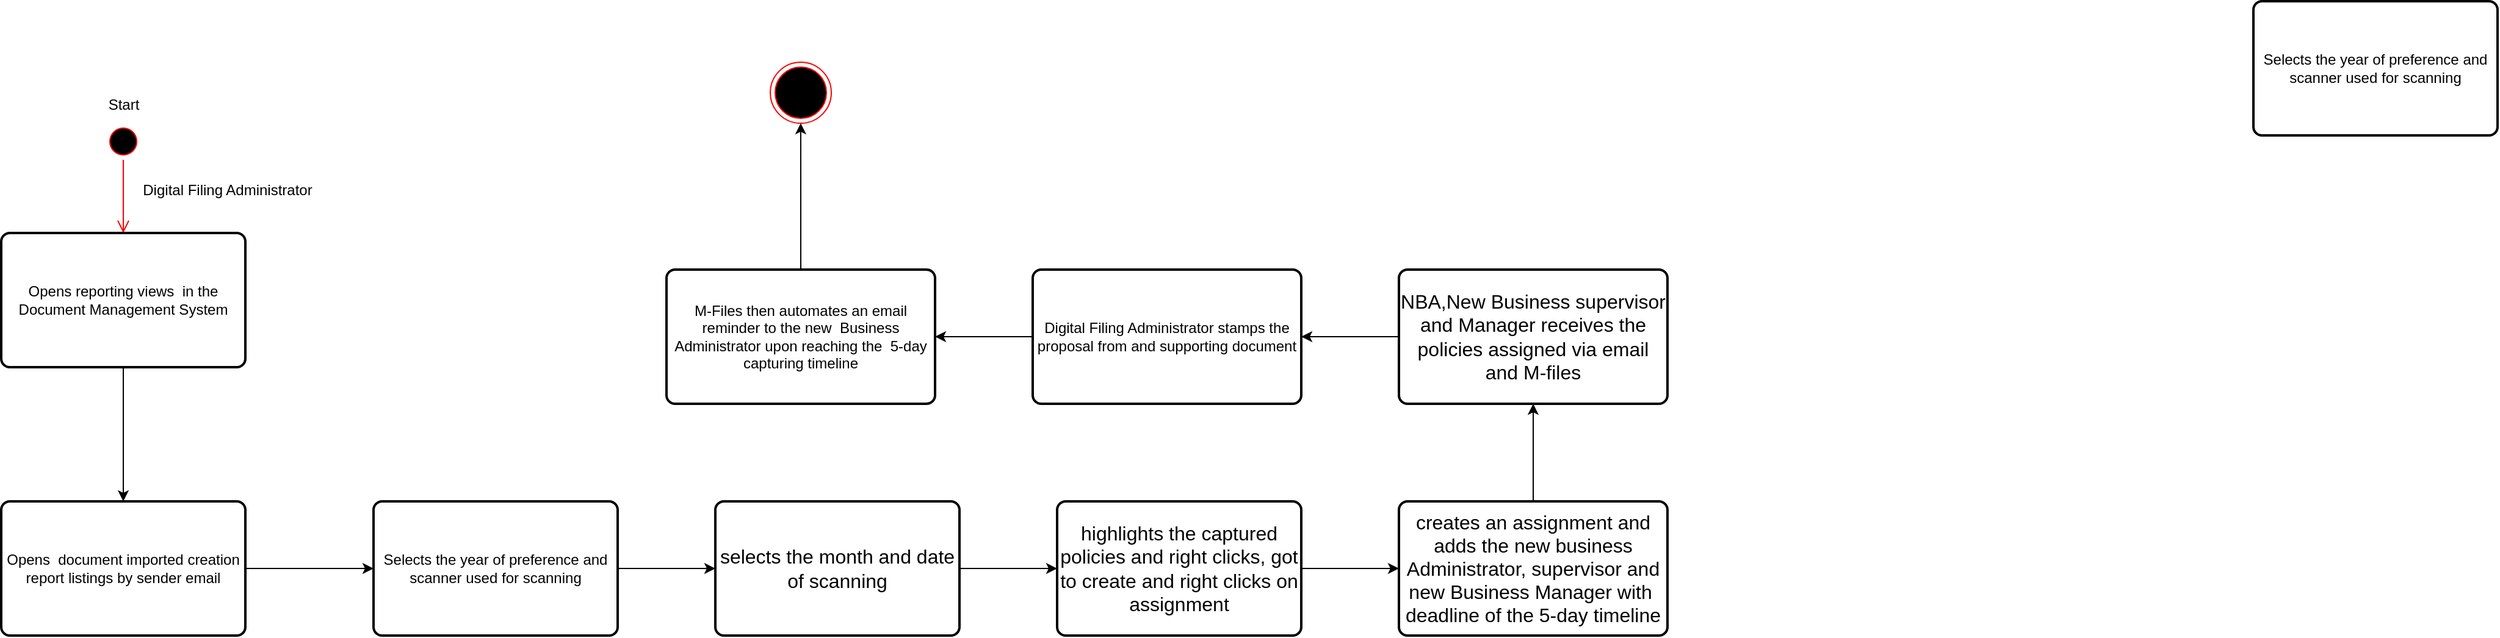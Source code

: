 <mxfile version="24.7.12">
  <diagram name="Page-1" id="7dUFiNJjNwGM0hT-h3Od">
    <mxGraphModel dx="1509" dy="777" grid="1" gridSize="10" guides="1" tooltips="1" connect="1" arrows="1" fold="1" page="1" pageScale="1" pageWidth="3300" pageHeight="4681" math="0" shadow="0">
      <root>
        <mxCell id="0" />
        <mxCell id="1" parent="0" />
        <mxCell id="RhapQYmatNSvlSp_oGsH-1" value="" style="ellipse;html=1;shape=startState;fillColor=#000000;strokeColor=#ff0000;" vertex="1" parent="1">
          <mxGeometry x="680" y="250" width="30" height="30" as="geometry" />
        </mxCell>
        <mxCell id="RhapQYmatNSvlSp_oGsH-2" value="" style="edgeStyle=orthogonalEdgeStyle;html=1;verticalAlign=bottom;endArrow=open;endSize=8;strokeColor=#ff0000;rounded=0;" edge="1" source="RhapQYmatNSvlSp_oGsH-1" parent="1">
          <mxGeometry relative="1" as="geometry">
            <mxPoint x="695" y="340" as="targetPoint" />
          </mxGeometry>
        </mxCell>
        <mxCell id="RhapQYmatNSvlSp_oGsH-7" style="edgeStyle=orthogonalEdgeStyle;rounded=0;orthogonalLoop=1;jettySize=auto;html=1;exitX=0.5;exitY=1;exitDx=0;exitDy=0;" edge="1" parent="1" source="RhapQYmatNSvlSp_oGsH-3">
          <mxGeometry relative="1" as="geometry">
            <mxPoint x="695" y="560" as="targetPoint" />
          </mxGeometry>
        </mxCell>
        <mxCell id="RhapQYmatNSvlSp_oGsH-3" value="Opens reporting views&amp;nbsp; in the Document Management System" style="rounded=1;whiteSpace=wrap;html=1;absoluteArcSize=1;arcSize=14;strokeWidth=2;" vertex="1" parent="1">
          <mxGeometry x="595" y="340" width="200" height="110" as="geometry" />
        </mxCell>
        <mxCell id="RhapQYmatNSvlSp_oGsH-4" value="Start" style="text;html=1;align=center;verticalAlign=middle;resizable=0;points=[];autosize=1;strokeColor=none;fillColor=none;" vertex="1" parent="1">
          <mxGeometry x="670" y="220" width="50" height="30" as="geometry" />
        </mxCell>
        <mxCell id="RhapQYmatNSvlSp_oGsH-5" value="Digital Filing Administrator" style="text;html=1;align=center;verticalAlign=middle;resizable=0;points=[];autosize=1;strokeColor=none;fillColor=none;" vertex="1" parent="1">
          <mxGeometry x="700" y="290" width="160" height="30" as="geometry" />
        </mxCell>
        <mxCell id="RhapQYmatNSvlSp_oGsH-9" style="edgeStyle=orthogonalEdgeStyle;rounded=0;orthogonalLoop=1;jettySize=auto;html=1;exitX=1;exitY=0.5;exitDx=0;exitDy=0;" edge="1" parent="1" source="RhapQYmatNSvlSp_oGsH-6">
          <mxGeometry relative="1" as="geometry">
            <mxPoint x="900" y="615" as="targetPoint" />
          </mxGeometry>
        </mxCell>
        <mxCell id="RhapQYmatNSvlSp_oGsH-6" value="Opens&amp;nbsp; document imported creation report listings by sender email" style="rounded=1;whiteSpace=wrap;html=1;absoluteArcSize=1;arcSize=14;strokeWidth=2;" vertex="1" parent="1">
          <mxGeometry x="595" y="560" width="200" height="110" as="geometry" />
        </mxCell>
        <mxCell id="RhapQYmatNSvlSp_oGsH-12" value="" style="edgeStyle=orthogonalEdgeStyle;rounded=0;orthogonalLoop=1;jettySize=auto;html=1;" edge="1" parent="1" source="RhapQYmatNSvlSp_oGsH-8" target="RhapQYmatNSvlSp_oGsH-11">
          <mxGeometry relative="1" as="geometry" />
        </mxCell>
        <mxCell id="RhapQYmatNSvlSp_oGsH-8" value="Selects the year of preference and scanner used for scanning" style="rounded=1;whiteSpace=wrap;html=1;absoluteArcSize=1;arcSize=14;strokeWidth=2;" vertex="1" parent="1">
          <mxGeometry x="900" y="560" width="200" height="110" as="geometry" />
        </mxCell>
        <mxCell id="RhapQYmatNSvlSp_oGsH-10" value="Selects the year of preference and scanner used for scanning" style="rounded=1;whiteSpace=wrap;html=1;absoluteArcSize=1;arcSize=14;strokeWidth=2;" vertex="1" parent="1">
          <mxGeometry x="2440" y="150" width="200" height="110" as="geometry" />
        </mxCell>
        <mxCell id="RhapQYmatNSvlSp_oGsH-14" value="" style="edgeStyle=orthogonalEdgeStyle;rounded=0;orthogonalLoop=1;jettySize=auto;html=1;" edge="1" parent="1" source="RhapQYmatNSvlSp_oGsH-11" target="RhapQYmatNSvlSp_oGsH-13">
          <mxGeometry relative="1" as="geometry" />
        </mxCell>
        <mxCell id="RhapQYmatNSvlSp_oGsH-11" value="&lt;span style=&quot;font-size:12.0pt;font-family:&amp;quot;Arial Narrow&amp;quot;,sans-serif;&lt;br/&gt;mso-fareast-font-family:&amp;quot;Times New Roman&amp;quot;;mso-bidi-font-family:&amp;quot;Times New Roman&amp;quot;;&lt;br/&gt;mso-ansi-language:EN-ZA;mso-fareast-language:EN-US;mso-bidi-language:AR-SA;&lt;br/&gt;mso-bidi-font-weight:bold&quot;&gt;selects the month and date of scanning&lt;/span&gt;" style="rounded=1;whiteSpace=wrap;html=1;absoluteArcSize=1;arcSize=14;strokeWidth=2;" vertex="1" parent="1">
          <mxGeometry x="1180" y="560" width="200" height="110" as="geometry" />
        </mxCell>
        <mxCell id="RhapQYmatNSvlSp_oGsH-16" value="" style="edgeStyle=orthogonalEdgeStyle;rounded=0;orthogonalLoop=1;jettySize=auto;html=1;" edge="1" parent="1" source="RhapQYmatNSvlSp_oGsH-13" target="RhapQYmatNSvlSp_oGsH-15">
          <mxGeometry relative="1" as="geometry" />
        </mxCell>
        <mxCell id="RhapQYmatNSvlSp_oGsH-13" value="&lt;font face=&quot;Arial Narrow, sans-serif&quot;&gt;&lt;span style=&quot;font-size: 16px;&quot;&gt;highlights the captured policies and right clicks, got to create and right clicks on assignment&lt;/span&gt;&lt;/font&gt;" style="rounded=1;whiteSpace=wrap;html=1;absoluteArcSize=1;arcSize=14;strokeWidth=2;" vertex="1" parent="1">
          <mxGeometry x="1460" y="560" width="200" height="110" as="geometry" />
        </mxCell>
        <mxCell id="RhapQYmatNSvlSp_oGsH-18" value="" style="edgeStyle=orthogonalEdgeStyle;rounded=0;orthogonalLoop=1;jettySize=auto;html=1;" edge="1" parent="1" source="RhapQYmatNSvlSp_oGsH-15" target="RhapQYmatNSvlSp_oGsH-17">
          <mxGeometry relative="1" as="geometry" />
        </mxCell>
        <mxCell id="RhapQYmatNSvlSp_oGsH-15" value="&lt;font face=&quot;Arial Narrow, sans-serif&quot;&gt;&lt;span style=&quot;font-size: 16px;&quot;&gt;creates an assignment and adds the new business Administrator, supervisor and new Business Manager with&amp;nbsp; deadline of the 5-day timeline&lt;/span&gt;&lt;/font&gt;" style="rounded=1;whiteSpace=wrap;html=1;absoluteArcSize=1;arcSize=14;strokeWidth=2;" vertex="1" parent="1">
          <mxGeometry x="1740" y="560" width="220" height="110" as="geometry" />
        </mxCell>
        <mxCell id="RhapQYmatNSvlSp_oGsH-20" value="" style="edgeStyle=orthogonalEdgeStyle;rounded=0;orthogonalLoop=1;jettySize=auto;html=1;" edge="1" parent="1" source="RhapQYmatNSvlSp_oGsH-17" target="RhapQYmatNSvlSp_oGsH-19">
          <mxGeometry relative="1" as="geometry" />
        </mxCell>
        <mxCell id="RhapQYmatNSvlSp_oGsH-17" value="&lt;font face=&quot;Arial Narrow, sans-serif&quot;&gt;&lt;span style=&quot;font-size: 16px;&quot;&gt;NBA,New Business supervisor and Manager receives the policies assigned via email and M-files&lt;/span&gt;&lt;/font&gt;" style="rounded=1;whiteSpace=wrap;html=1;absoluteArcSize=1;arcSize=14;strokeWidth=2;" vertex="1" parent="1">
          <mxGeometry x="1740" y="370" width="220" height="110" as="geometry" />
        </mxCell>
        <mxCell id="RhapQYmatNSvlSp_oGsH-22" value="" style="edgeStyle=orthogonalEdgeStyle;rounded=0;orthogonalLoop=1;jettySize=auto;html=1;" edge="1" parent="1" source="RhapQYmatNSvlSp_oGsH-19" target="RhapQYmatNSvlSp_oGsH-21">
          <mxGeometry relative="1" as="geometry" />
        </mxCell>
        <mxCell id="RhapQYmatNSvlSp_oGsH-19" value="Digital Filing Administrator stamps the proposal from and supporting document" style="rounded=1;whiteSpace=wrap;html=1;absoluteArcSize=1;arcSize=14;strokeWidth=2;" vertex="1" parent="1">
          <mxGeometry x="1440" y="370" width="220" height="110" as="geometry" />
        </mxCell>
        <mxCell id="RhapQYmatNSvlSp_oGsH-23" style="edgeStyle=orthogonalEdgeStyle;rounded=0;orthogonalLoop=1;jettySize=auto;html=1;exitX=0.5;exitY=0;exitDx=0;exitDy=0;" edge="1" parent="1" source="RhapQYmatNSvlSp_oGsH-21">
          <mxGeometry relative="1" as="geometry">
            <mxPoint x="1249.947" y="250" as="targetPoint" />
          </mxGeometry>
        </mxCell>
        <mxCell id="RhapQYmatNSvlSp_oGsH-21" value="M-Files then automates an email reminder to the new&amp;nbsp; Business Administrator upon reaching the&amp;nbsp; 5-day capturing timeline" style="rounded=1;whiteSpace=wrap;html=1;absoluteArcSize=1;arcSize=14;strokeWidth=2;" vertex="1" parent="1">
          <mxGeometry x="1140" y="370" width="220" height="110" as="geometry" />
        </mxCell>
        <mxCell id="RhapQYmatNSvlSp_oGsH-24" value="" style="ellipse;html=1;shape=endState;fillColor=#000000;strokeColor=#ff0000;" vertex="1" parent="1">
          <mxGeometry x="1225" y="200" width="50" height="50" as="geometry" />
        </mxCell>
      </root>
    </mxGraphModel>
  </diagram>
</mxfile>

